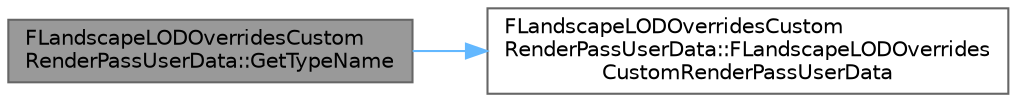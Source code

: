 digraph "FLandscapeLODOverridesCustomRenderPassUserData::GetTypeName"
{
 // INTERACTIVE_SVG=YES
 // LATEX_PDF_SIZE
  bgcolor="transparent";
  edge [fontname=Helvetica,fontsize=10,labelfontname=Helvetica,labelfontsize=10];
  node [fontname=Helvetica,fontsize=10,shape=box,height=0.2,width=0.4];
  rankdir="LR";
  Node1 [id="Node000001",label="FLandscapeLODOverridesCustom\lRenderPassUserData::GetTypeName",height=0.2,width=0.4,color="gray40", fillcolor="grey60", style="filled", fontcolor="black",tooltip=" "];
  Node1 -> Node2 [id="edge1_Node000001_Node000002",color="steelblue1",style="solid",tooltip=" "];
  Node2 [id="Node000002",label="FLandscapeLODOverridesCustom\lRenderPassUserData::FLandscapeLODOverrides\lCustomRenderPassUserData",height=0.2,width=0.4,color="grey40", fillcolor="white", style="filled",URL="$d7/d20/classFLandscapeLODOverridesCustomRenderPassUserData.html#a5de43706c0fa49fc31dfc22c9989a125",tooltip=" "];
}
